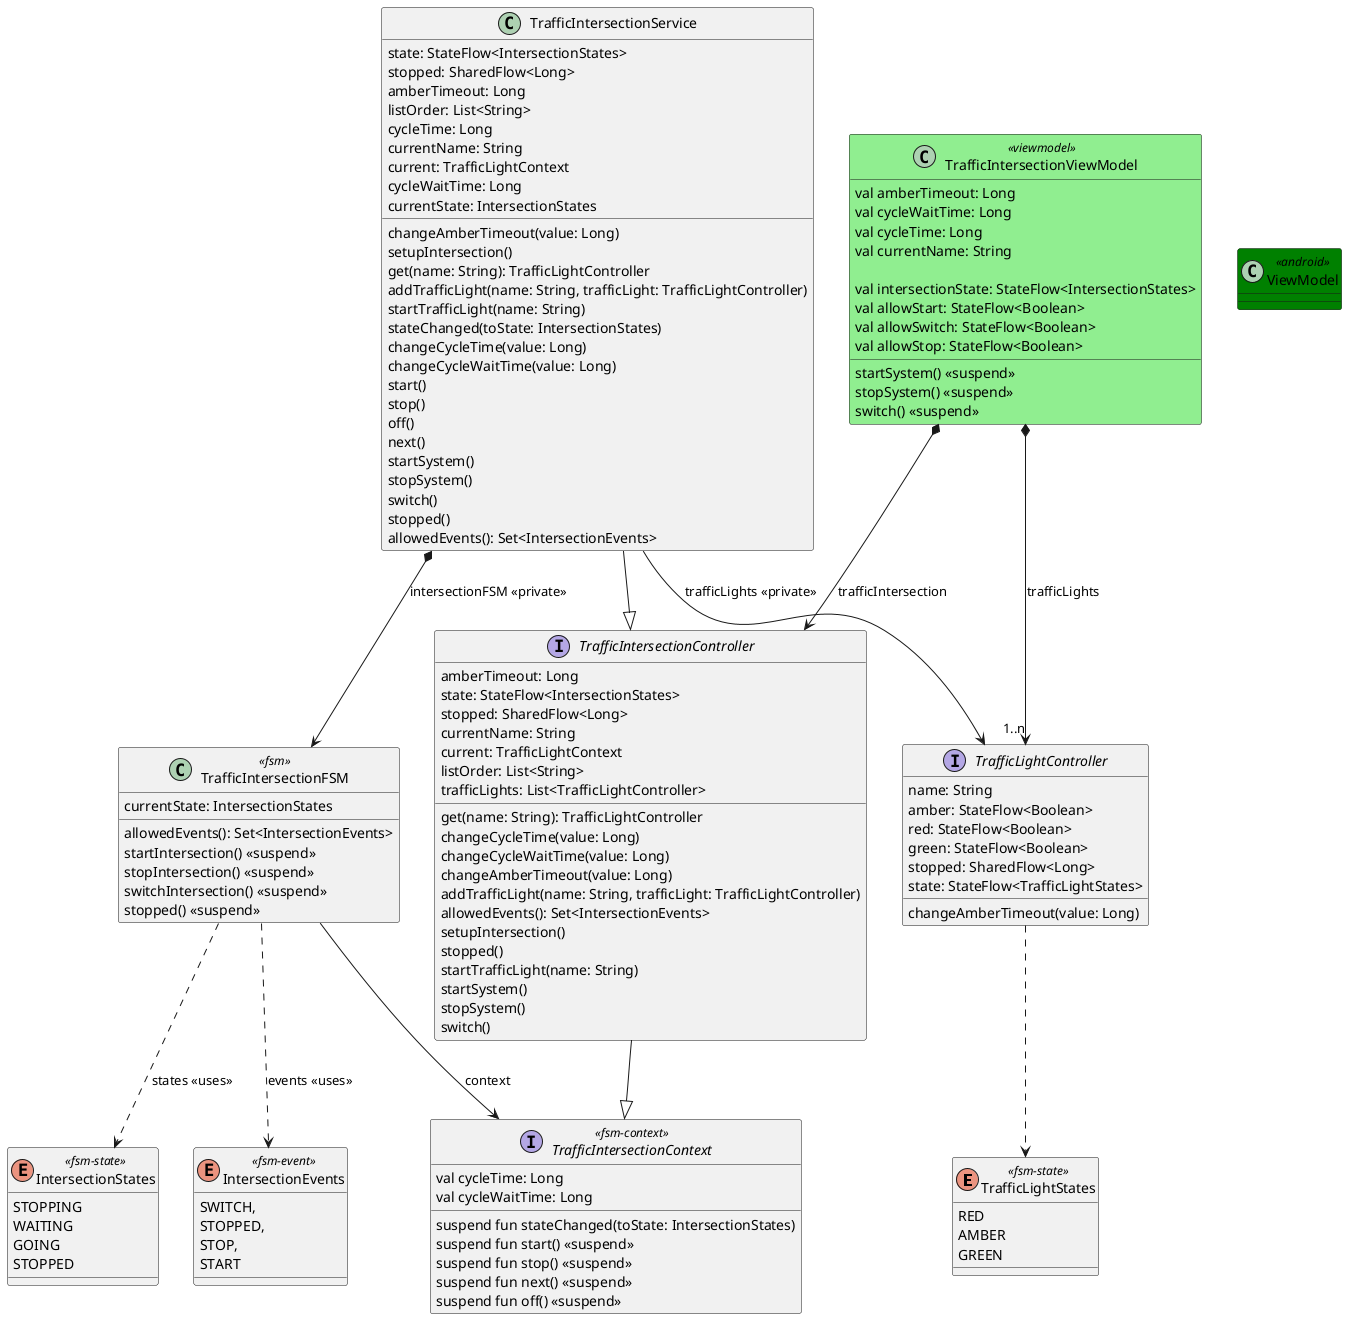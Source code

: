 @startuml

enum TrafficLightStates <<fsm-state>> {
    RED
    AMBER
    GREEN
}

interface TrafficLightController {
    name: String
    amber: StateFlow<Boolean>
    red: StateFlow<Boolean>
    green: StateFlow<Boolean>
    stopped: SharedFlow<Long>
    state: StateFlow<TrafficLightStates>
    changeAmberTimeout(value: Long)
}

TrafficLightController ..> TrafficLightStates

enum IntersectionStates <<fsm-state>> {
    STOPPING
    WAITING
    GOING
    STOPPED
}

enum IntersectionEvents <<fsm-event>> {
    SWITCH,
    STOPPED,
    STOP,
    START
}

interface TrafficIntersectionContext <<fsm-context>> {
    val cycleTime: Long
    val cycleWaitTime: Long
    suspend fun stateChanged(toState: IntersectionStates)
    suspend fun start() <<suspend>>
    suspend fun stop() <<suspend>>
    suspend fun next() <<suspend>>
    suspend fun off() <<suspend>>
}

class TrafficIntersectionFSM <<fsm>> {
    currentState: IntersectionStates
    allowedEvents(): Set<IntersectionEvents>
    startIntersection() <<suspend>>
    stopIntersection() <<suspend>>
    switchIntersection() <<suspend>>
    stopped() <<suspend>>
}

TrafficIntersectionFSM --> TrafficIntersectionContext: context
TrafficIntersectionFSM ..> IntersectionEvents: events <<uses>>
TrafficIntersectionFSM ..> IntersectionStates: states <<uses>>

interface TrafficIntersectionController {
    amberTimeout: Long
    state: StateFlow<IntersectionStates>
    stopped: SharedFlow<Long>
    currentName: String
    current: TrafficLightContext
    listOrder: List<String>
    trafficLights: List<TrafficLightController>
    get(name: String): TrafficLightController
    changeCycleTime(value: Long)
    changeCycleWaitTime(value: Long)
    changeAmberTimeout(value: Long)
    addTrafficLight(name: String, trafficLight: TrafficLightController)
    allowedEvents(): Set<IntersectionEvents>
    setupIntersection()
    stopped()
    startTrafficLight(name: String)
    startSystem()
    stopSystem()
    switch()
}

TrafficIntersectionController -|> TrafficIntersectionContext

class TrafficIntersectionService {
    state: StateFlow<IntersectionStates>
    stopped: SharedFlow<Long>
    amberTimeout: Long
    changeAmberTimeout(value: Long)
    setupIntersection()
    listOrder: List<String>
    cycleTime: Long
        currentName: String
        current: TrafficLightContext
        cycleWaitTime: Long
        currentState: IntersectionStates
    get(name: String): TrafficLightController
    addTrafficLight(name: String, trafficLight: TrafficLightController)
    startTrafficLight(name: String)
    stateChanged(toState: IntersectionStates)
    changeCycleTime(value: Long)
    changeCycleWaitTime(value: Long)
    start()
    stop()
    off()
    next()
    startSystem()
    stopSystem()
    switch()
    stopped()
    allowedEvents(): Set<IntersectionEvents>
}

TrafficIntersectionService --|> TrafficIntersectionController
TrafficIntersectionService *--> TrafficIntersectionFSM: intersectionFSM <<private>>
TrafficIntersectionService --> TrafficLightController: trafficLights <<private>>

class TrafficIntersectionViewModel <<viewmodel>> #lightgreen {
    val amberTimeout: Long
    val cycleWaitTime: Long
    val cycleTime: Long
    val currentName: String

    val intersectionState: StateFlow<IntersectionStates>
    val allowStart: StateFlow<Boolean>
    val allowSwitch: StateFlow<Boolean>
    val allowStop: StateFlow<Boolean>

    startSystem() <<suspend>>
    stopSystem() <<suspend>>
    switch() <<suspend>>
}

TrafficIntersectionViewModel *--> "1..n" TrafficLightController: trafficLights
TrafficIntersectionViewModel *--> TrafficIntersectionController: trafficIntersection

class ViewModel <<android>> #green {
}

@enduml